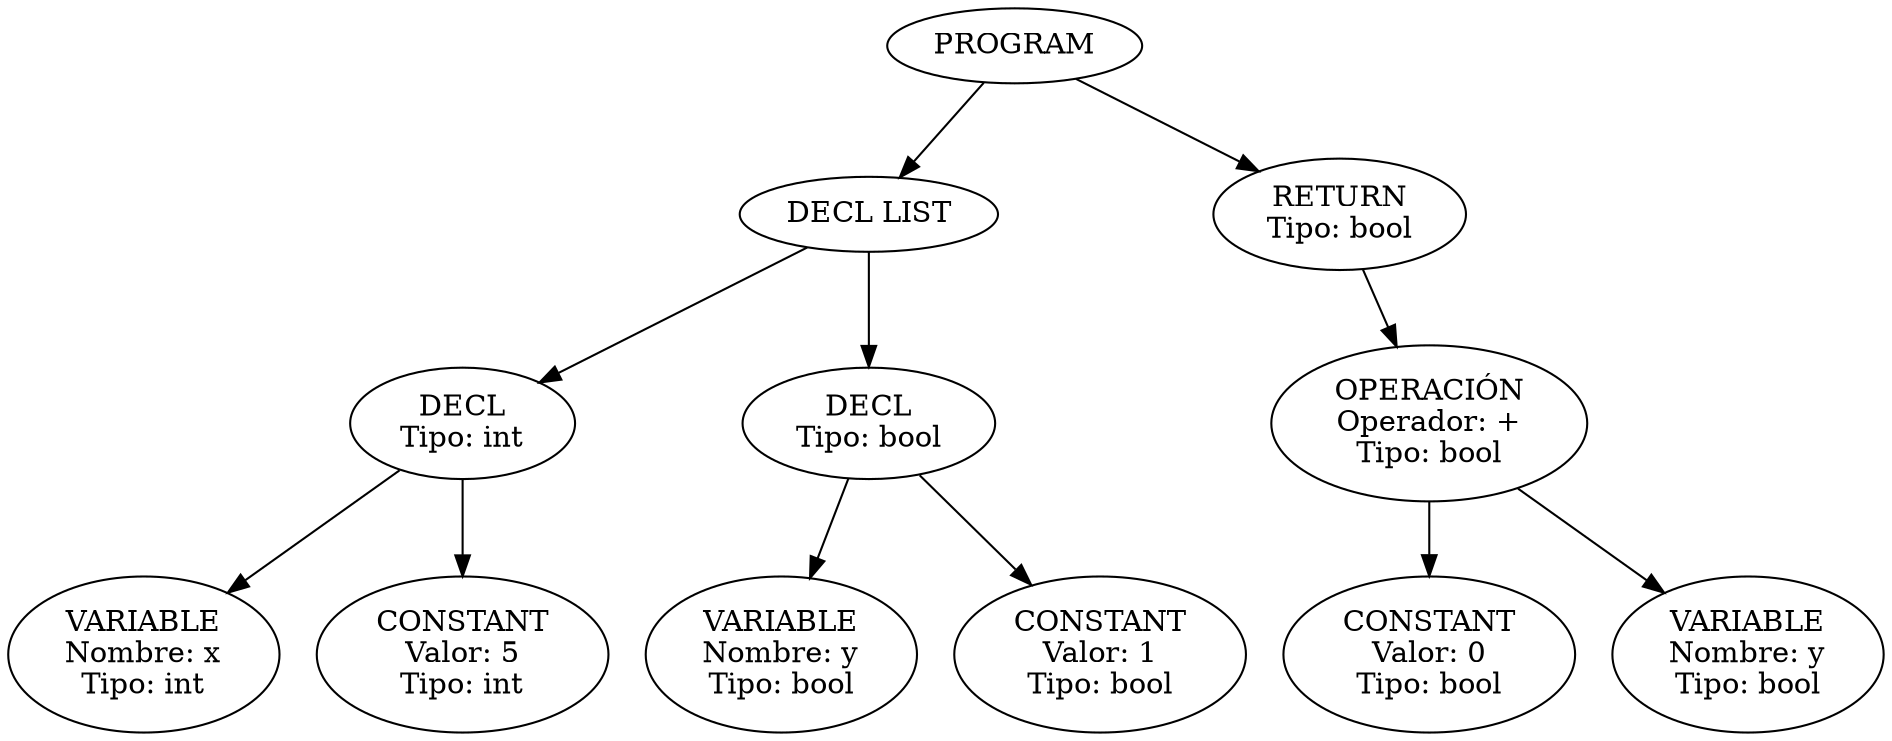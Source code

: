 digraph AST {
  0 [label="PROGRAM"];
  1 [label="DECL LIST"];
  2 [label="DECL\nTipo: int"];
  3 [label="VARIABLE\nNombre: x\nTipo: int"];
  2 -> 3;
  4 [label="CONSTANT\nValor: 5\nTipo: int"];
  2 -> 4;
  1 -> 2;
  5 [label="DECL\nTipo: bool"];
  6 [label="VARIABLE\nNombre: y\nTipo: bool"];
  5 -> 6;
  7 [label="CONSTANT\nValor: 1\nTipo: bool"];
  5 -> 7;
  1 -> 5;
  0 -> 1;
  8 [label="RETURN\nTipo: bool"];
  9 [label="OPERACIÓN\nOperador: +\nTipo: bool"];
  10 [label="CONSTANT\nValor: 0\nTipo: bool"];
  9 -> 10;
  11 [label="VARIABLE\nNombre: y\nTipo: bool"];
  9 -> 11;
  8 -> 9;
  0 -> 8;
}
